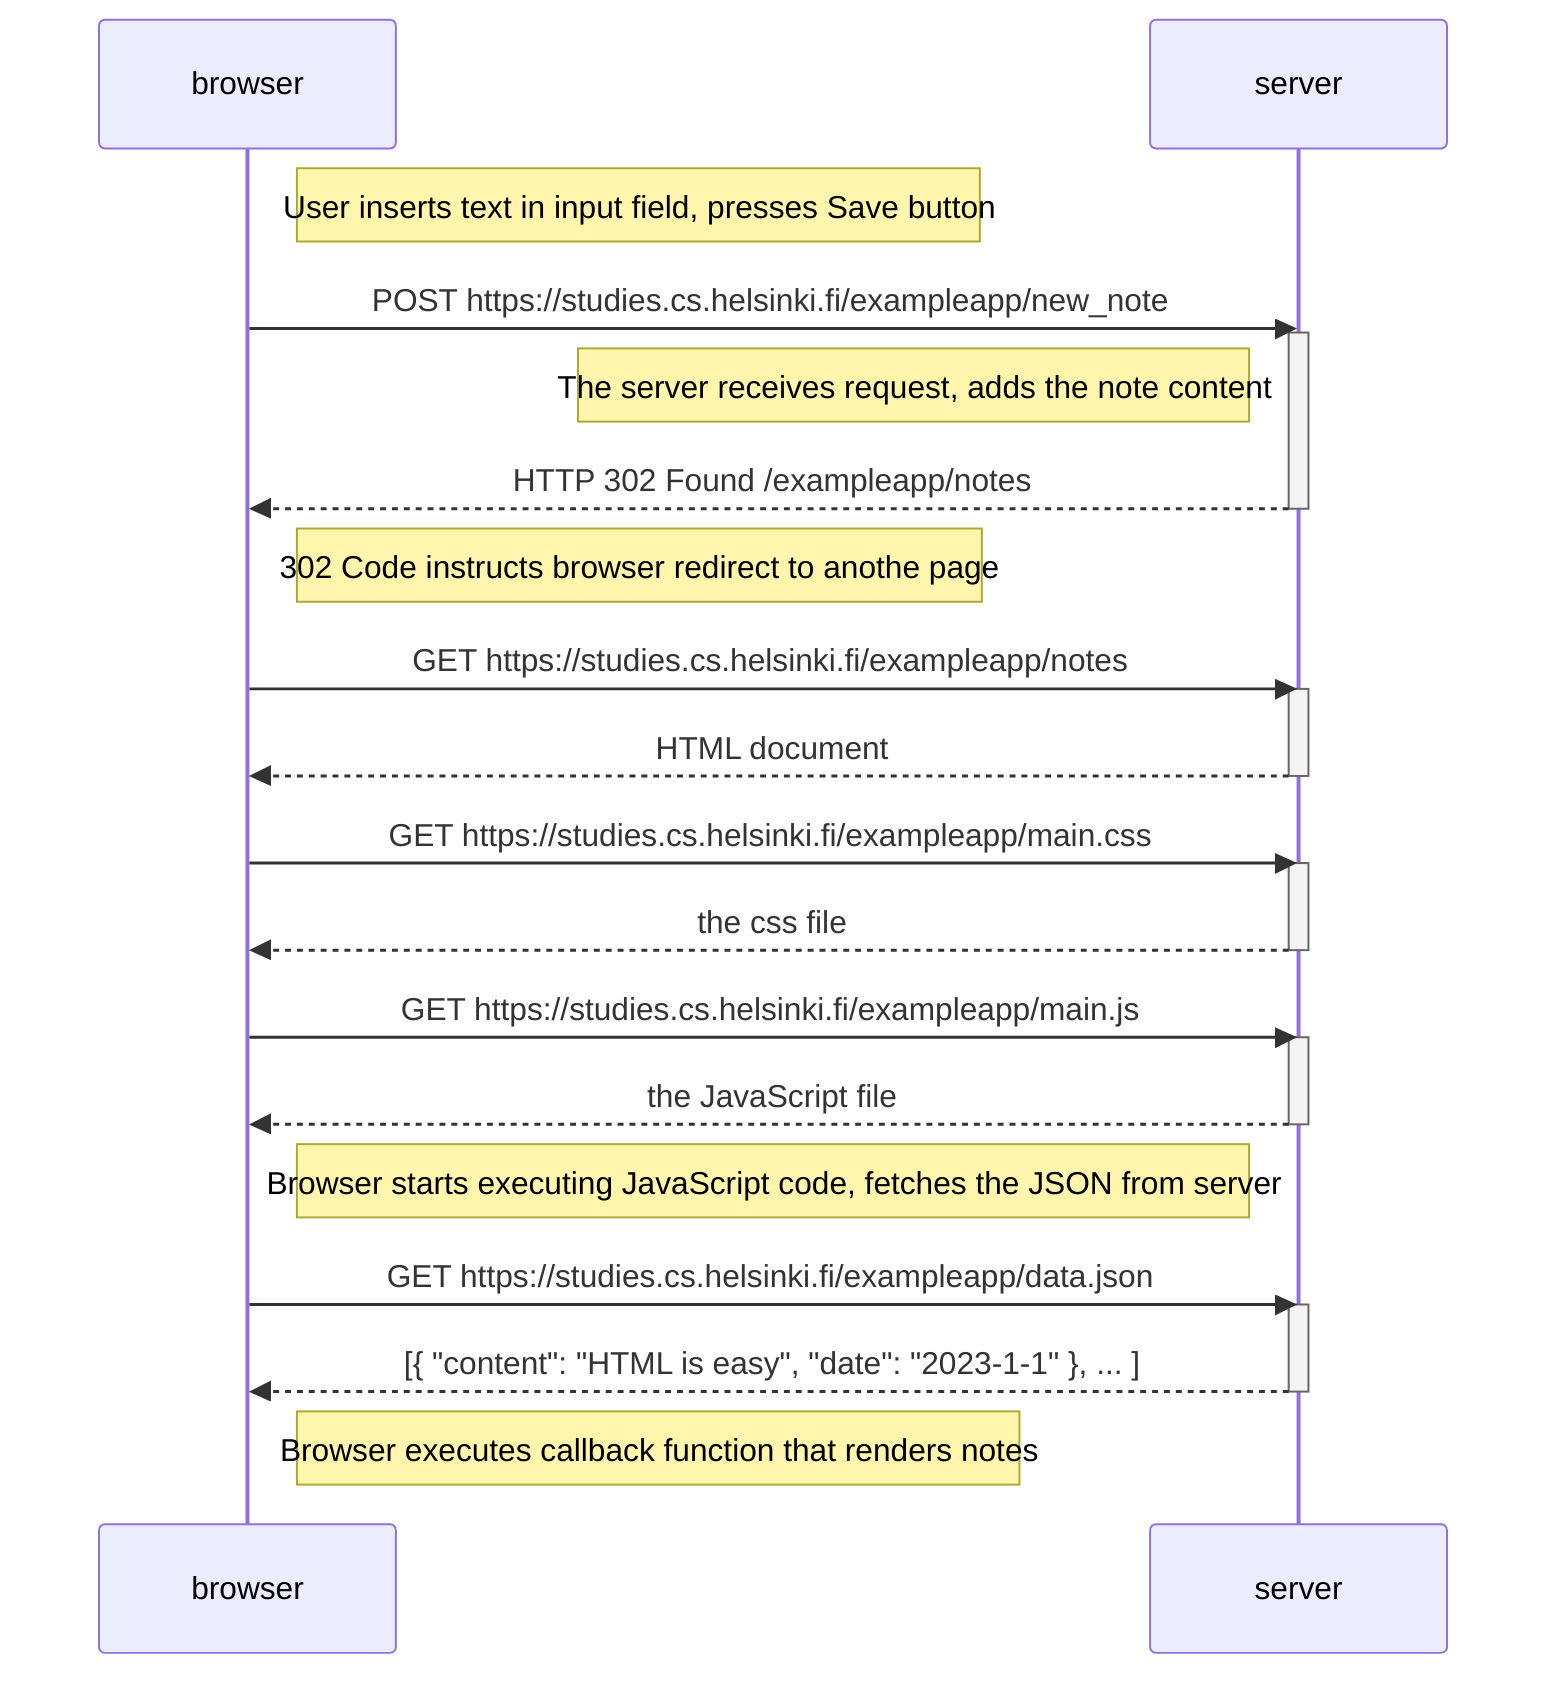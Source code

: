sequenceDiagram
    participant browser
    participant server

    Note right of browser: User inserts text in input field, presses Save button
    browser->>server: POST https://studies.cs.helsinki.fi/exampleapp/new_note
    activate server
    Note left of server: The server receives request, adds the note content
    server-->>browser: HTTP 302 Found /exampleapp/notes
    deactivate server
    
    Note right of browser: 302 Code instructs browser redirect to anothe page
    browser->>server: GET https://studies.cs.helsinki.fi/exampleapp/notes
    activate server
    server-->>browser: HTML document
    deactivate server

    browser->>server: GET https://studies.cs.helsinki.fi/exampleapp/main.css
    activate server
    server-->>browser: the css file
    deactivate server

    browser->>server: GET https://studies.cs.helsinki.fi/exampleapp/main.js
    activate server
    server-->>browser: the JavaScript file
    deactivate server

    Note right of browser: Browser starts executing JavaScript code, fetches the JSON from server

    browser->>server: GET https://studies.cs.helsinki.fi/exampleapp/data.json
    activate server
    server-->>browser: [{ "content": "HTML is easy", "date": "2023-1-1" }, ... ]
    deactivate server

    Note right of browser: Browser executes callback function that renders notes